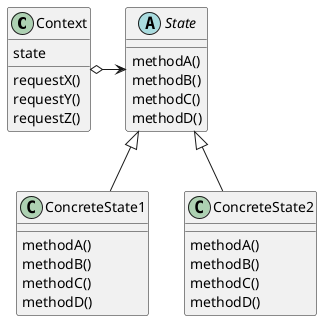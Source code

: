 @startuml State pattern

class Context {
  state
  requestX()
  requestY()
  requestZ()
}

abstract State {
  methodA()
  methodB()
  methodC()
  methodD()
}

class ConcreteState1 {
  methodA()
  methodB()
  methodC()
  methodD()
}

class ConcreteState2 {
  methodA()
  methodB()
  methodC()
  methodD()
}

Context o-right-> State
ConcreteState1 -up-|> State
ConcreteState2 -up-|> State

@enduml

